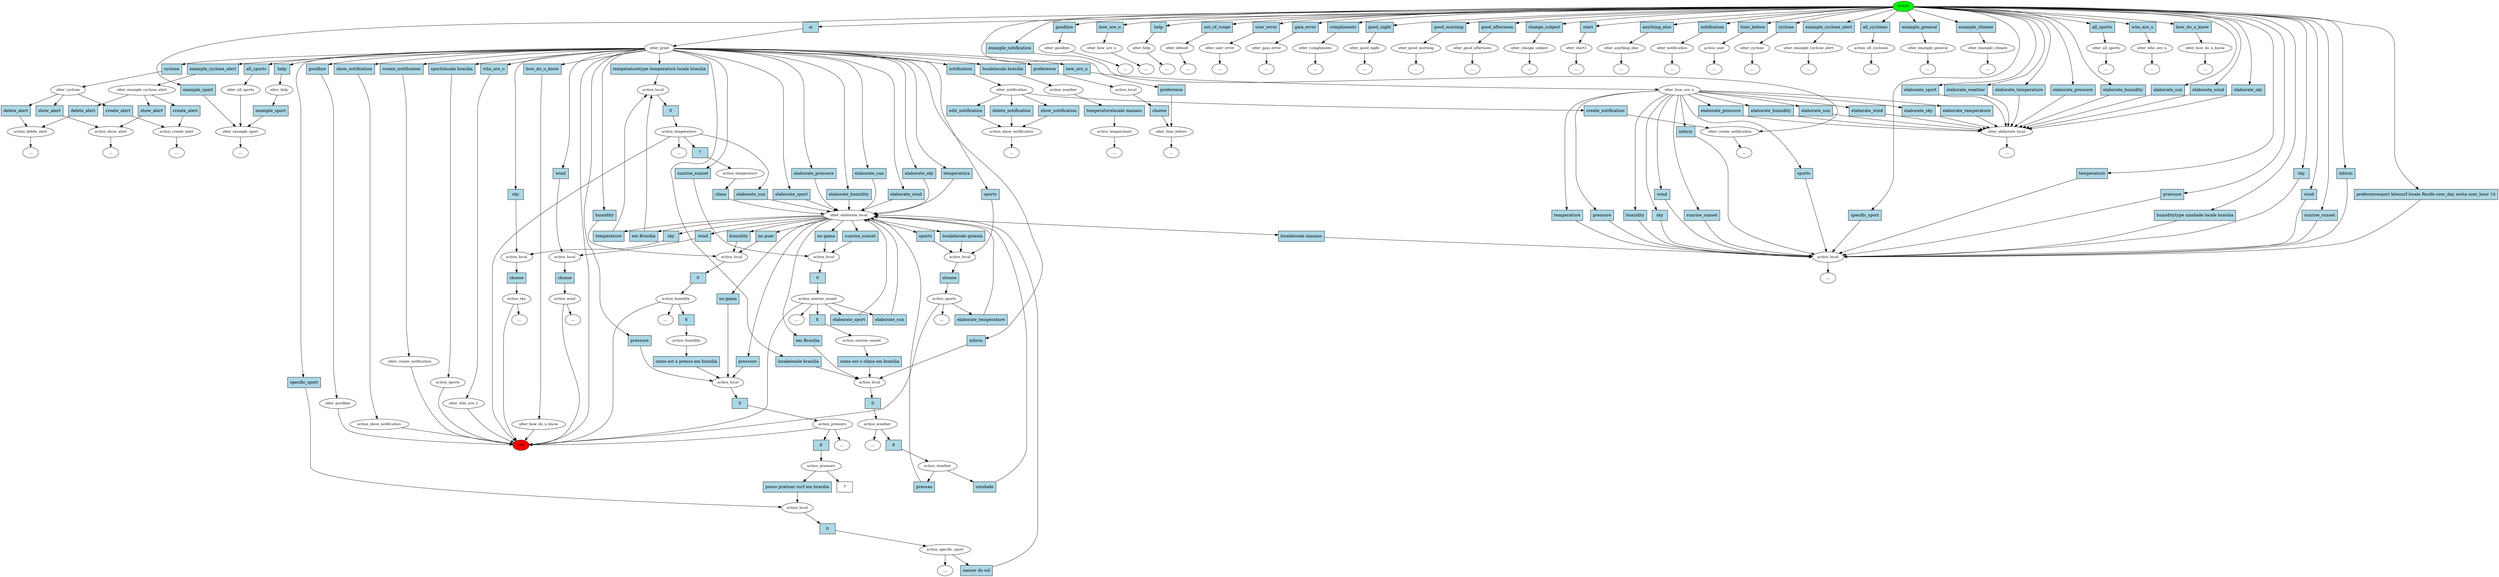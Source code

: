 digraph  {
0 [class="start active", fillcolor=green, fontsize=12, label=START, style=filled];
"-1" [class=end, fillcolor=red, fontsize=12, label=END, style=filled];
1 [class=active, fontsize=12, label=utter_greet];
2 [class="", fontsize=12, label=utter_how_are_u];
3 [class="", fontsize=12, label=action_local];
6 [class=active, fontsize=12, label=action_local];
7 [class=active, fontsize=12, label=action_temperature];
13 [class=active, fontsize=12, label=action_local];
14 [class=active, fontsize=12, label=action_pressure];
"-8" [class=ellipsis, label="..."];
17 [class=active, fontsize=12, label=action_local];
18 [class=active, fontsize=12, label=action_humidity];
"-10" [class=ellipsis, label="..."];
27 [class="", fontsize=12, label=action_local];
28 [class="", fontsize=12, label=action_sky];
"-14" [class=ellipsis, label="..."];
30 [class="", fontsize=12, label=action_local];
31 [class="", fontsize=12, label=action_wind];
"-15" [class=ellipsis, label="..."];
38 [class=active, fontsize=12, label=action_local];
39 [class=active, fontsize=12, label=action_sunrise_sunset];
"-19" [class=ellipsis, label="..."];
43 [class="", fontsize=12, label=utter_goodbye];
"-21" [class=ellipsis, label="..."];
44 [class="", fontsize=12, label=utter_how_are_u];
"-22" [class=ellipsis, label="..."];
48 [class="", fontsize=12, label=utter_help];
"-24" [class=ellipsis, label="..."];
50 [class="", fontsize=12, label=utter_default];
"-26" [class=ellipsis, label="..."];
51 [class="", fontsize=12, label=utter_user_error];
"-27" [class=ellipsis, label="..."];
52 [class="", fontsize=12, label=utter_gaia_error];
"-28" [class=ellipsis, label="..."];
53 [class="", fontsize=12, label=utter_compliments];
"-29" [class=ellipsis, label="..."];
55 [class="", fontsize=12, label=utter_goodbye];
57 [class="", fontsize=12, label=utter_good_night];
58 [class="", fontsize=12, label=utter_good_morning];
60 [class="", fontsize=12, label=utter_good_afternoon];
61 [class="", fontsize=12, label=utter_change_subject];
"-34" [class=ellipsis, label="..."];
62 [class="", fontsize=12, label=utter_start1];
63 [class="", fontsize=12, label=utter_anything_else];
"-36" [class=ellipsis, label="..."];
66 [class="", fontsize=12, label=action_local];
67 [class="", fontsize=12, label=action_sports];
69 [class=active, fontsize=12, label=utter_elaborate_local];
78 [class="", fontsize=12, label=utter_help];
79 [class="", fontsize=12, label=utter_example_sport];
89 [class="", fontsize=12, label=utter_notification];
91 [class="", fontsize=12, label=utter_notification];
92 [class="", fontsize=12, label=action_show_notification];
94 [class="", fontsize=12, label=action_show_notification];
"-45" [class=ellipsis, label="..."];
103 [class="", fontsize=12, label=utter_create_notification];
105 [class="", fontsize=12, label=utter_create_notification];
"-47" [class=ellipsis, label="..."];
"-51" [class=ellipsis, label="..."];
112 [class="", fontsize=12, label=action_weather];
113 [class="", fontsize=12, label=action_temperature];
"-52" [class=ellipsis, label="..."];
118 [class="", fontsize=12, label=action_sports];
123 [class=active, fontsize=12, label=action_local];
124 [class=active, fontsize=12, label=action_specific_sport];
129 [class=active, fontsize=12, label=action_local];
130 [class=active, fontsize=12, label=action_weather];
140 [class="", fontsize=12, label=action_local];
141 [class="", fontsize=12, label=utter_time_before];
"-68" [class=ellipsis, label="..."];
165 [class="", fontsize=12, label=action_user];
"-70" [class=ellipsis, label="..."];
"-71" [class=ellipsis, label="..."];
173 [class="", fontsize=12, label=utter_cyclone];
174 [class="", fontsize=12, label=action_create_alert];
175 [class="", fontsize=12, label=utter_cyclone];
179 [class="", fontsize=12, label=action_delete_alert];
"-79" [class=ellipsis, label="..."];
183 [class="", fontsize=12, label=action_show_alert];
185 [class="", fontsize=12, label=utter_example_cyclone_alert];
"-81" [class=ellipsis, label="..."];
"-82" [class=ellipsis, label="..."];
"-83" [class=ellipsis, label="..."];
193 [class="", fontsize=12, label=utter_example_cyclone_alert];
"-86" [class=ellipsis, label="..."];
196 [class="", fontsize=12, label=action_all_cyclones];
"-87" [class=ellipsis, label="..."];
197 [class="", fontsize=12, label=utter_example_general];
"-88" [class=ellipsis, label="..."];
199 [class="", fontsize=12, label=utter_example_climate];
"-90" [class=ellipsis, label="..."];
"-91" [class=ellipsis, label="..."];
"-94" [class=ellipsis, label="..."];
"-95" [class=ellipsis, label="..."];
"-97" [class=ellipsis, label="..."];
"-99" [class=ellipsis, label="..."];
217 [class="", fontsize=12, label=utter_elaborate_local];
223 [class="", fontsize=12, label=utter_all_sports];
"-102" [class=ellipsis, label="..."];
"-103" [class=ellipsis, label="..."];
226 [class="", fontsize=12, label=utter_all_sports];
"-104" [class=ellipsis, label="..."];
"-118" [class=ellipsis, label="..."];
"-119" [class=ellipsis, label="..."];
"-120" [class=ellipsis, label="..."];
284 [class="", fontsize=12, label=utter_who_are_u];
"-121" [class=ellipsis, label="..."];
286 [class="", fontsize=12, label=utter_who_are_u];
287 [class="", fontsize=12, label=utter_how_do_u_know];
"-122" [class=ellipsis, label="..."];
289 [class="", fontsize=12, label=utter_how_do_u_know];
294 [class=active, fontsize=12, label=action_temperature];
298 [class=active, fontsize=12, label=action_weather];
302 [class=active, fontsize=12, label=action_pressure];
308 [class=active, fontsize=12, label=action_sunrise_sunset];
315 [class=active, fontsize=12, label=action_humidity];
319 [class="intent dashed active", label="  ?  ", shape=rect];
320 [class="intent active", fillcolor=lightblue, label=oi, shape=rect, style=filled];
321 [class=intent, fillcolor=lightblue, label=goodbye, shape=rect, style=filled];
322 [class=intent, fillcolor=lightblue, label=how_are_u, shape=rect, style=filled];
323 [class=intent, fillcolor=lightblue, label=help, shape=rect, style=filled];
324 [class=intent, fillcolor=lightblue, label=out_of_scope, shape=rect, style=filled];
325 [class=intent, fillcolor=lightblue, label=user_error, shape=rect, style=filled];
326 [class=intent, fillcolor=lightblue, label=gaia_error, shape=rect, style=filled];
327 [class=intent, fillcolor=lightblue, label=compliments, shape=rect, style=filled];
328 [class=intent, fillcolor=lightblue, label=good_night, shape=rect, style=filled];
329 [class=intent, fillcolor=lightblue, label=good_morning, shape=rect, style=filled];
330 [class=intent, fillcolor=lightblue, label=good_afternoon, shape=rect, style=filled];
331 [class=intent, fillcolor=lightblue, label=change_subject, shape=rect, style=filled];
332 [class=intent, fillcolor=lightblue, label=start, shape=rect, style=filled];
333 [class=intent, fillcolor=lightblue, label=anything_else, shape=rect, style=filled];
334 [class=intent, fillcolor=lightblue, label=notification, shape=rect, style=filled];
335 [class=intent, fillcolor=lightblue, label=time_before, shape=rect, style=filled];
336 [class=intent, fillcolor=lightblue, label=cyclone, shape=rect, style=filled];
337 [class=intent, fillcolor=lightblue, label=example_cyclone_alert, shape=rect, style=filled];
338 [class=intent, fillcolor=lightblue, label=all_cyclones, shape=rect, style=filled];
339 [class=intent, fillcolor=lightblue, label=example_general, shape=rect, style=filled];
340 [class=intent, fillcolor=lightblue, label=example_climate, shape=rect, style=filled];
341 [class=intent, fillcolor=lightblue, label=elaborate_sport, shape=rect, style=filled];
342 [class=intent, fillcolor=lightblue, label=elaborate_weather, shape=rect, style=filled];
343 [class=intent, fillcolor=lightblue, label=elaborate_temperature, shape=rect, style=filled];
344 [class=intent, fillcolor=lightblue, label=elaborate_pressure, shape=rect, style=filled];
345 [class=intent, fillcolor=lightblue, label=elaborate_humidity, shape=rect, style=filled];
346 [class=intent, fillcolor=lightblue, label=elaborate_sun, shape=rect, style=filled];
347 [class=intent, fillcolor=lightblue, label=elaborate_wind, shape=rect, style=filled];
348 [class=intent, fillcolor=lightblue, label=elaborate_sky, shape=rect, style=filled];
349 [class=intent, fillcolor=lightblue, label=all_sports, shape=rect, style=filled];
350 [class=intent, fillcolor=lightblue, label=who_are_u, shape=rect, style=filled];
351 [class=intent, fillcolor=lightblue, label=how_do_u_know, shape=rect, style=filled];
352 [class=intent, fillcolor=lightblue, label=temperature, shape=rect, style=filled];
353 [class=intent, fillcolor=lightblue, label=pressure, shape=rect, style=filled];
354 [class=intent, fillcolor=lightblue, label="humiditytype umidade locale brasilia", shape=rect, style=filled];
355 [class=intent, fillcolor=lightblue, label=sky, shape=rect, style=filled];
356 [class=intent, fillcolor=lightblue, label=wind, shape=rect, style=filled];
357 [class=intent, fillcolor=lightblue, label=sunrise_sunset, shape=rect, style=filled];
358 [class=intent, fillcolor=lightblue, label=inform, shape=rect, style=filled];
359 [class=intent, fillcolor=lightblue, label="preferencesport kitesurf locale Recife user_day sexta user_hour 14", shape=rect, style=filled];
360 [class=intent, fillcolor=lightblue, label=specific_sport, shape=rect, style=filled];
361 [class=intent, fillcolor=lightblue, label=example_sport, shape=rect, style=filled];
362 [class=intent, fillcolor=lightblue, label=example_notification, shape=rect, style=filled];
363 [class=intent, fillcolor=lightblue, label=preference, shape=rect, style=filled];
364 [class=intent, fillcolor=lightblue, label=how_are_u, shape=rect, style=filled];
365 [class=intent, fillcolor=lightblue, label="temperaturetype temperatura locale brasilia", shape=rect, style=filled];
366 [class=intent, fillcolor=lightblue, label=pressure, shape=rect, style=filled];
367 [class=intent, fillcolor=lightblue, label=humidity, shape=rect, style=filled];
368 [class=intent, fillcolor=lightblue, label=sky, shape=rect, style=filled];
369 [class=intent, fillcolor=lightblue, label=wind, shape=rect, style=filled];
370 [class=intent, fillcolor=lightblue, label=sunrise_sunset, shape=rect, style=filled];
371 [class=intent, fillcolor=lightblue, label=goodbye, shape=rect, style=filled];
372 [class=intent, fillcolor=lightblue, label=sports, shape=rect, style=filled];
373 [class="intent active", fillcolor=lightblue, label=temperatura, shape=rect, style=filled];
374 [class=intent, fillcolor=lightblue, label=elaborate_sport, shape=rect, style=filled];
375 [class=intent, fillcolor=lightblue, label=elaborate_pressure, shape=rect, style=filled];
376 [class=intent, fillcolor=lightblue, label=elaborate_humidity, shape=rect, style=filled];
377 [class=intent, fillcolor=lightblue, label=elaborate_sun, shape=rect, style=filled];
378 [class=intent, fillcolor=lightblue, label=elaborate_wind, shape=rect, style=filled];
379 [class=intent, fillcolor=lightblue, label=elaborate_sky, shape=rect, style=filled];
380 [class=intent, fillcolor=lightblue, label=help, shape=rect, style=filled];
381 [class=intent, fillcolor=lightblue, label=notification, shape=rect, style=filled];
382 [class=intent, fillcolor=lightblue, label=show_notification, shape=rect, style=filled];
383 [class=intent, fillcolor=lightblue, label=create_notification, shape=rect, style=filled];
384 [class=intent, fillcolor=lightblue, label="localelocale brasilia", shape=rect, style=filled];
385 [class=intent, fillcolor=lightblue, label="sportslocale brasilia", shape=rect, style=filled];
386 [class=intent, fillcolor=lightblue, label=specific_sport, shape=rect, style=filled];
387 [class=intent, fillcolor=lightblue, label=inform, shape=rect, style=filled];
388 [class=intent, fillcolor=lightblue, label="localelocale brasilia", shape=rect, style=filled];
389 [class=intent, fillcolor=lightblue, label=preference, shape=rect, style=filled];
390 [class=intent, fillcolor=lightblue, label=cyclone, shape=rect, style=filled];
391 [class=intent, fillcolor=lightblue, label=example_cyclone_alert, shape=rect, style=filled];
392 [class=intent, fillcolor=lightblue, label=all_sports, shape=rect, style=filled];
393 [class=intent, fillcolor=lightblue, label=who_are_u, shape=rect, style=filled];
394 [class=intent, fillcolor=lightblue, label=how_do_u_know, shape=rect, style=filled];
395 [class=intent, fillcolor=lightblue, label=temperature, shape=rect, style=filled];
396 [class=intent, fillcolor=lightblue, label=pressure, shape=rect, style=filled];
397 [class=intent, fillcolor=lightblue, label=humidity, shape=rect, style=filled];
398 [class=intent, fillcolor=lightblue, label=sky, shape=rect, style=filled];
399 [class=intent, fillcolor=lightblue, label=wind, shape=rect, style=filled];
400 [class=intent, fillcolor=lightblue, label=sunrise_sunset, shape=rect, style=filled];
401 [class=intent, fillcolor=lightblue, label=inform, shape=rect, style=filled];
402 [class=intent, fillcolor=lightblue, label=sports, shape=rect, style=filled];
403 [class=intent, fillcolor=lightblue, label=elaborate_temperature, shape=rect, style=filled];
404 [class=intent, fillcolor=lightblue, label=elaborate_pressure, shape=rect, style=filled];
405 [class=intent, fillcolor=lightblue, label=elaborate_humidity, shape=rect, style=filled];
406 [class=intent, fillcolor=lightblue, label=elaborate_sun, shape=rect, style=filled];
407 [class=intent, fillcolor=lightblue, label=elaborate_wind, shape=rect, style=filled];
408 [class=intent, fillcolor=lightblue, label=elaborate_sky, shape=rect, style=filled];
409 [class="intent active", fillcolor=lightblue, label=0, shape=rect, style=filled];
410 [class="intent active", fillcolor=lightblue, label=7, shape=rect, style=filled];
411 [class=intent, fillcolor=lightblue, label=elaborate_sun, shape=rect, style=filled];
412 [class="intent active", fillcolor=lightblue, label=0, shape=rect, style=filled];
413 [class="intent active", fillcolor=lightblue, label=8, shape=rect, style=filled];
414 [class="intent active", fillcolor=lightblue, label=0, shape=rect, style=filled];
415 [class="intent active", fillcolor=lightblue, label=6, shape=rect, style=filled];
416 [class=intent, fillcolor=lightblue, label=choose, shape=rect, style=filled];
417 [class=intent, fillcolor=lightblue, label=choose, shape=rect, style=filled];
418 [class="intent active", fillcolor=lightblue, label=0, shape=rect, style=filled];
419 [class="intent active", fillcolor=lightblue, label=8, shape=rect, style=filled];
420 [class=intent, fillcolor=lightblue, label=elaborate_sport, shape=rect, style=filled];
421 [class=intent, fillcolor=lightblue, label=elaborate_sun, shape=rect, style=filled];
422 [class=intent, fillcolor=lightblue, label=choose, shape=rect, style=filled];
423 [class=intent, fillcolor=lightblue, label=elaborate_temperature, shape=rect, style=filled];
424 [class="intent active", fillcolor=lightblue, label="em Brasilia", shape=rect, style=filled];
425 [class=intent, fillcolor=lightblue, label=temperature, shape=rect, style=filled];
426 [class="intent active", fillcolor=lightblue, label="no gama", shape=rect, style=filled];
427 [class=intent, fillcolor=lightblue, label=sunrise_sunset, shape=rect, style=filled];
428 [class=intent, fillcolor=lightblue, label="localelocale manaus", shape=rect, style=filled];
429 [class=intent, fillcolor=lightblue, label="localelocale goiania", shape=rect, style=filled];
430 [class=intent, fillcolor=lightblue, label=sports, shape=rect, style=filled];
431 [class=intent, fillcolor=lightblue, label=pressure, shape=rect, style=filled];
432 [class="intent active", fillcolor=lightblue, label="no gama", shape=rect, style=filled];
433 [class=intent, fillcolor=lightblue, label=humidity, shape=rect, style=filled];
434 [class="intent active", fillcolor=lightblue, label="no guar", shape=rect, style=filled];
435 [class=intent, fillcolor=lightblue, label=wind, shape=rect, style=filled];
436 [class=intent, fillcolor=lightblue, label=sky, shape=rect, style=filled];
437 [class="intent active", fillcolor=lightblue, label="em Brasilia", shape=rect, style=filled];
438 [class=intent, fillcolor=lightblue, label=example_sport, shape=rect, style=filled];
439 [class=intent, fillcolor=lightblue, label=show_notification, shape=rect, style=filled];
440 [class=intent, fillcolor=lightblue, label=edit_notification, shape=rect, style=filled];
441 [class=intent, fillcolor=lightblue, label=delete_notification, shape=rect, style=filled];
442 [class=intent, fillcolor=lightblue, label=create_notification, shape=rect, style=filled];
443 [class=intent, fillcolor=lightblue, label="temperaturelocale manaus", shape=rect, style=filled];
444 [class="intent active", fillcolor=lightblue, label=0, shape=rect, style=filled];
445 [class="intent active", fillcolor=lightblue, label="nascer do sol", shape=rect, style=filled];
446 [class="intent active", fillcolor=lightblue, label=0, shape=rect, style=filled];
447 [class="intent active", fillcolor=lightblue, label=8, shape=rect, style=filled];
448 [class=intent, fillcolor=lightblue, label=choose, shape=rect, style=filled];
449 [class=intent, fillcolor=lightblue, label=create_alert, shape=rect, style=filled];
450 [class=intent, fillcolor=lightblue, label=delete_alert, shape=rect, style=filled];
451 [class=intent, fillcolor=lightblue, label=show_alert, shape=rect, style=filled];
452 [class=intent, fillcolor=lightblue, label=create_alert, shape=rect, style=filled];
453 [class=intent, fillcolor=lightblue, label=show_alert, shape=rect, style=filled];
454 [class=intent, fillcolor=lightblue, label=delete_alert, shape=rect, style=filled];
455 [class="intent active", fillcolor=lightblue, label=clima, shape=rect, style=filled];
456 [class="intent active", fillcolor=lightblue, label=pressao, shape=rect, style=filled];
457 [class="intent active", fillcolor=lightblue, label=umidade, shape=rect, style=filled];
458 [class="intent active", fillcolor=lightblue, label="posso praticar surf em brasilia", shape=rect, style=filled];
459 [class="intent active", fillcolor=lightblue, label="como est o clima em brasilia", shape=rect, style=filled];
460 [class="intent active", fillcolor=lightblue, label="como est a presso em brasilia", shape=rect, style=filled];
0 -> 320  [class=active, key=0];
0 -> 321  [class="", key=0];
0 -> 322  [class="", key=0];
0 -> 323  [class="", key=0];
0 -> 324  [class="", key=0];
0 -> 325  [class="", key=0];
0 -> 326  [class="", key=0];
0 -> 327  [class="", key=0];
0 -> 328  [class="", key=0];
0 -> 329  [class="", key=0];
0 -> 330  [class="", key=0];
0 -> 331  [class="", key=0];
0 -> 332  [class="", key=0];
0 -> 333  [class="", key=0];
0 -> 334  [class="", key=0];
0 -> 335  [class="", key=0];
0 -> 336  [class="", key=0];
0 -> 337  [class="", key=0];
0 -> 338  [class="", key=0];
0 -> 339  [class="", key=0];
0 -> 340  [class="", key=0];
0 -> 341  [class="", key=0];
0 -> 342  [class="", key=0];
0 -> 343  [class="", key=0];
0 -> 344  [class="", key=0];
0 -> 345  [class="", key=0];
0 -> 346  [class="", key=0];
0 -> 347  [class="", key=0];
0 -> 348  [class="", key=0];
0 -> 349  [class="", key=0];
0 -> 350  [class="", key=0];
0 -> 351  [class="", key=0];
0 -> 352  [class="", key=0];
0 -> 353  [class="", key=0];
0 -> 354  [class="", key=0];
0 -> 355  [class="", key=0];
0 -> 356  [class="", key=0];
0 -> 357  [class="", key=0];
0 -> 358  [class="", key=0];
0 -> 359  [class="", key=0];
0 -> 360  [class="", key=0];
0 -> 361  [class="", key=0];
0 -> 362  [class="", key=0];
0 -> 363  [class="", key=0];
1 -> "-1"  [class="", key=NONE, label=""];
1 -> 364  [class="", key=0];
1 -> 365  [class="", key=0];
1 -> 366  [class="", key=0];
1 -> 367  [class="", key=0];
1 -> 368  [class="", key=0];
1 -> 369  [class="", key=0];
1 -> 370  [class="", key=0];
1 -> 371  [class="", key=0];
1 -> 372  [class="", key=0];
1 -> 373  [class=active, key=0];
1 -> 374  [class="", key=0];
1 -> 375  [class="", key=0];
1 -> 376  [class="", key=0];
1 -> 377  [class="", key=0];
1 -> 378  [class="", key=0];
1 -> 379  [class="", key=0];
1 -> 380  [class="", key=0];
1 -> 381  [class="", key=0];
1 -> 382  [class="", key=0];
1 -> 383  [class="", key=0];
1 -> 384  [class="", key=0];
1 -> 385  [class="", key=0];
1 -> 386  [class="", key=0];
1 -> 387  [class="", key=0];
1 -> 388  [class="", key=0];
1 -> 389  [class="", key=0];
1 -> 390  [class="", key=0];
1 -> 391  [class="", key=0];
1 -> 392  [class="", key=0];
1 -> 393  [class="", key=0];
1 -> 394  [class="", key=0];
2 -> 395  [class="", key=0];
2 -> 396  [class="", key=0];
2 -> 397  [class="", key=0];
2 -> 398  [class="", key=0];
2 -> 399  [class="", key=0];
2 -> 400  [class="", key=0];
2 -> 401  [class="", key=0];
2 -> 402  [class="", key=0];
2 -> 403  [class="", key=0];
2 -> 404  [class="", key=0];
2 -> 405  [class="", key=0];
2 -> 406  [class="", key=0];
2 -> 407  [class="", key=0];
2 -> 408  [class="", key=0];
3 -> "-119"  [class="", key=NONE, label=""];
6 -> 409  [class=active, key=0];
7 -> "-68"  [class="", key=NONE, label=""];
7 -> "-1"  [class="", key=NONE, label=""];
7 -> 410  [class=active, key=0];
7 -> 411  [class="", key=0];
13 -> 412  [class=active, key=0];
14 -> "-8"  [class="", key=NONE, label=""];
14 -> "-1"  [class="", key=NONE, label=""];
14 -> 413  [class=active, key=0];
17 -> 414  [class=active, key=0];
18 -> "-10"  [class="", key=NONE, label=""];
18 -> "-1"  [class="", key=NONE, label=""];
18 -> 415  [class=active, key=0];
27 -> 416  [class="", key=0];
28 -> "-14"  [class="", key=NONE, label=""];
28 -> "-1"  [class="", key=NONE, label=""];
30 -> 417  [class="", key=0];
31 -> "-15"  [class="", key=NONE, label=""];
31 -> "-1"  [class="", key=NONE, label=""];
38 -> 418  [class=active, key=0];
39 -> "-19"  [class="", key=NONE, label=""];
39 -> "-1"  [class="", key=NONE, label=""];
39 -> 419  [class=active, key=0];
39 -> 420  [class="", key=0];
39 -> 421  [class="", key=0];
43 -> "-21"  [class="", key=NONE, label=""];
44 -> "-22"  [class="", key=NONE, label=""];
48 -> "-24"  [class="", key=NONE, label=""];
50 -> "-26"  [class="", key=NONE, label=""];
51 -> "-27"  [class="", key=NONE, label=""];
52 -> "-28"  [class="", key=NONE, label=""];
53 -> "-29"  [class="", key=NONE, label=""];
55 -> "-1"  [class="", key=NONE, label=""];
57 -> "-103"  [class="", key=NONE, label=""];
58 -> "-94"  [class="", key=NONE, label=""];
60 -> "-97"  [class="", key=NONE, label=""];
61 -> "-34"  [class="", key=NONE, label=""];
62 -> "-47"  [class="", key=NONE, label=""];
63 -> "-36"  [class="", key=NONE, label=""];
66 -> 422  [class="", key=0];
67 -> "-95"  [class="", key=NONE, label=""];
67 -> "-1"  [class="", key=NONE, label=""];
67 -> 423  [class="", key=0];
69 -> 424  [class=active, key=0];
69 -> 425  [class="", key=0];
69 -> 426  [class=active, key=0];
69 -> 427  [class="", key=0];
69 -> 428  [class="", key=0];
69 -> 429  [class="", key=0];
69 -> 430  [class="", key=0];
69 -> 431  [class="", key=0];
69 -> 432  [class=active, key=0];
69 -> 433  [class="", key=0];
69 -> 434  [class=active, key=0];
69 -> 435  [class="", key=0];
69 -> 436  [class="", key=0];
69 -> 437  [class=active, key=0];
78 -> 438  [class="", key=0];
79 -> "-104"  [class="", key=NONE, label=""];
89 -> "-51"  [class="", key=NONE, label=""];
91 -> 439  [class="", key=0];
91 -> 440  [class="", key=0];
91 -> 441  [class="", key=0];
91 -> 442  [class="", key=0];
92 -> "-45"  [class="", key=NONE, label=""];
94 -> "-1"  [class="", key=NONE, label=""];
103 -> "-91"  [class="", key=NONE, label=""];
105 -> "-1"  [class="", key=NONE, label=""];
112 -> 443  [class="", key=0];
113 -> "-52"  [class="", key=NONE, label=""];
118 -> "-1"  [class="", key=NONE, label=""];
123 -> 444  [class=active, key=0];
124 -> "-99"  [class="", key=NONE, label=""];
124 -> 445  [class=active, key=0];
129 -> 446  [class=active, key=0];
130 -> "-120"  [class="", key=NONE, label=""];
130 -> 447  [class=active, key=0];
140 -> 448  [class="", key=0];
141 -> "-71"  [class="", key=NONE, label=""];
165 -> "-70"  [class="", key=NONE, label=""];
173 -> 449  [class="", key=0];
173 -> 450  [class="", key=0];
173 -> 451  [class="", key=0];
174 -> "-81"  [class="", key=NONE, label=""];
175 -> "-79"  [class="", key=NONE, label=""];
179 -> "-83"  [class="", key=NONE, label=""];
183 -> "-82"  [class="", key=NONE, label=""];
185 -> 452  [class="", key=0];
185 -> 453  [class="", key=0];
185 -> 454  [class="", key=0];
193 -> "-86"  [class="", key=NONE, label=""];
196 -> "-87"  [class="", key=NONE, label=""];
197 -> "-88"  [class="", key=NONE, label=""];
199 -> "-90"  [class="", key=NONE, label=""];
217 -> "-118"  [class="", key=NONE, label=""];
223 -> "-102"  [class="", key=NONE, label=""];
226 -> 79  [class="", key=NONE, label=""];
284 -> "-121"  [class="", key=NONE, label=""];
286 -> "-1"  [class="", key=NONE, label=""];
287 -> "-122"  [class="", key=NONE, label=""];
289 -> "-1"  [class="", key=NONE, label=""];
294 -> 455  [class=active, key=0];
298 -> 456  [class=active, key=0];
298 -> 457  [class=active, key=0];
302 -> 319  [class=active, key=NONE, label=""];
302 -> 458  [class=active, key=0];
308 -> 459  [class=active, key=0];
315 -> 460  [class=active, key=0];
320 -> 1  [class=active, key=0];
321 -> 43  [class="", key=0];
322 -> 44  [class="", key=0];
323 -> 48  [class="", key=0];
324 -> 50  [class="", key=0];
325 -> 51  [class="", key=0];
326 -> 52  [class="", key=0];
327 -> 53  [class="", key=0];
328 -> 57  [class="", key=0];
329 -> 58  [class="", key=0];
330 -> 60  [class="", key=0];
331 -> 61  [class="", key=0];
332 -> 62  [class="", key=0];
333 -> 63  [class="", key=0];
334 -> 89  [class="", key=0];
335 -> 165  [class="", key=0];
336 -> 175  [class="", key=0];
337 -> 193  [class="", key=0];
338 -> 196  [class="", key=0];
339 -> 197  [class="", key=0];
340 -> 199  [class="", key=0];
341 -> 217  [class="", key=0];
342 -> 217  [class="", key=0];
343 -> 217  [class="", key=0];
344 -> 217  [class="", key=0];
345 -> 217  [class="", key=0];
346 -> 217  [class="", key=0];
347 -> 217  [class="", key=0];
348 -> 217  [class="", key=0];
349 -> 223  [class="", key=0];
350 -> 284  [class="", key=0];
351 -> 287  [class="", key=0];
352 -> 3  [class="", key=0];
353 -> 3  [class="", key=0];
354 -> 3  [class="", key=0];
355 -> 3  [class="", key=0];
356 -> 3  [class="", key=0];
357 -> 3  [class="", key=0];
358 -> 3  [class="", key=0];
359 -> 3  [class="", key=0];
360 -> 3  [class="", key=0];
361 -> 79  [class="", key=0];
362 -> 103  [class="", key=0];
363 -> 141  [class="", key=0];
364 -> 2  [class="", key=0];
365 -> 6  [class="", key=0];
366 -> 13  [class="", key=0];
367 -> 17  [class="", key=0];
368 -> 27  [class="", key=0];
369 -> 30  [class="", key=0];
370 -> 38  [class="", key=0];
371 -> 55  [class="", key=0];
372 -> 66  [class="", key=0];
373 -> 69  [class=active, key=0];
374 -> 69  [class="", key=0];
375 -> 69  [class="", key=0];
376 -> 69  [class="", key=0];
377 -> 69  [class="", key=0];
378 -> 69  [class="", key=0];
379 -> 69  [class="", key=0];
380 -> 78  [class="", key=0];
381 -> 91  [class="", key=0];
382 -> 94  [class="", key=0];
383 -> 105  [class="", key=0];
384 -> 112  [class="", key=0];
385 -> 118  [class="", key=0];
386 -> 123  [class="", key=0];
387 -> 129  [class="", key=0];
388 -> 129  [class="", key=0];
389 -> 140  [class="", key=0];
390 -> 173  [class="", key=0];
391 -> 185  [class="", key=0];
392 -> 226  [class="", key=0];
393 -> 286  [class="", key=0];
394 -> 289  [class="", key=0];
395 -> 3  [class="", key=0];
396 -> 3  [class="", key=0];
397 -> 3  [class="", key=0];
398 -> 3  [class="", key=0];
399 -> 3  [class="", key=0];
400 -> 3  [class="", key=0];
401 -> 3  [class="", key=0];
402 -> 3  [class="", key=0];
403 -> 217  [class="", key=0];
404 -> 217  [class="", key=0];
405 -> 217  [class="", key=0];
406 -> 217  [class="", key=0];
407 -> 217  [class="", key=0];
408 -> 217  [class="", key=0];
409 -> 7  [class=active, key=0];
410 -> 294  [class=active, key=0];
411 -> 69  [class="", key=0];
412 -> 14  [class=active, key=0];
413 -> 302  [class=active, key=0];
414 -> 18  [class=active, key=0];
415 -> 315  [class=active, key=0];
416 -> 28  [class="", key=0];
417 -> 31  [class="", key=0];
418 -> 39  [class=active, key=0];
419 -> 308  [class=active, key=0];
420 -> 69  [class="", key=0];
421 -> 69  [class="", key=0];
422 -> 67  [class="", key=0];
423 -> 69  [class="", key=0];
424 -> 6  [class=active, key=0];
425 -> 6  [class="", key=0];
426 -> 38  [class=active, key=0];
427 -> 38  [class="", key=0];
428 -> 3  [class="", key=0];
429 -> 66  [class="", key=0];
430 -> 66  [class="", key=0];
431 -> 13  [class="", key=0];
432 -> 13  [class=active, key=0];
433 -> 17  [class="", key=0];
434 -> 17  [class=active, key=0];
435 -> 30  [class="", key=0];
436 -> 27  [class="", key=0];
437 -> 129  [class=active, key=0];
438 -> 79  [class="", key=0];
439 -> 92  [class="", key=0];
440 -> 92  [class="", key=0];
441 -> 92  [class="", key=0];
442 -> 103  [class="", key=0];
443 -> 113  [class="", key=0];
444 -> 124  [class=active, key=0];
445 -> 69  [class=active, key=0];
446 -> 130  [class=active, key=0];
447 -> 298  [class=active, key=0];
448 -> 141  [class="", key=0];
449 -> 174  [class="", key=0];
450 -> 179  [class="", key=0];
451 -> 183  [class="", key=0];
452 -> 174  [class="", key=0];
453 -> 183  [class="", key=0];
454 -> 179  [class="", key=0];
455 -> 69  [class=active, key=0];
456 -> 69  [class=active, key=0];
457 -> 69  [class=active, key=0];
458 -> 123  [class=active, key=0];
459 -> 129  [class=active, key=0];
460 -> 13  [class=active, key=0];
}
